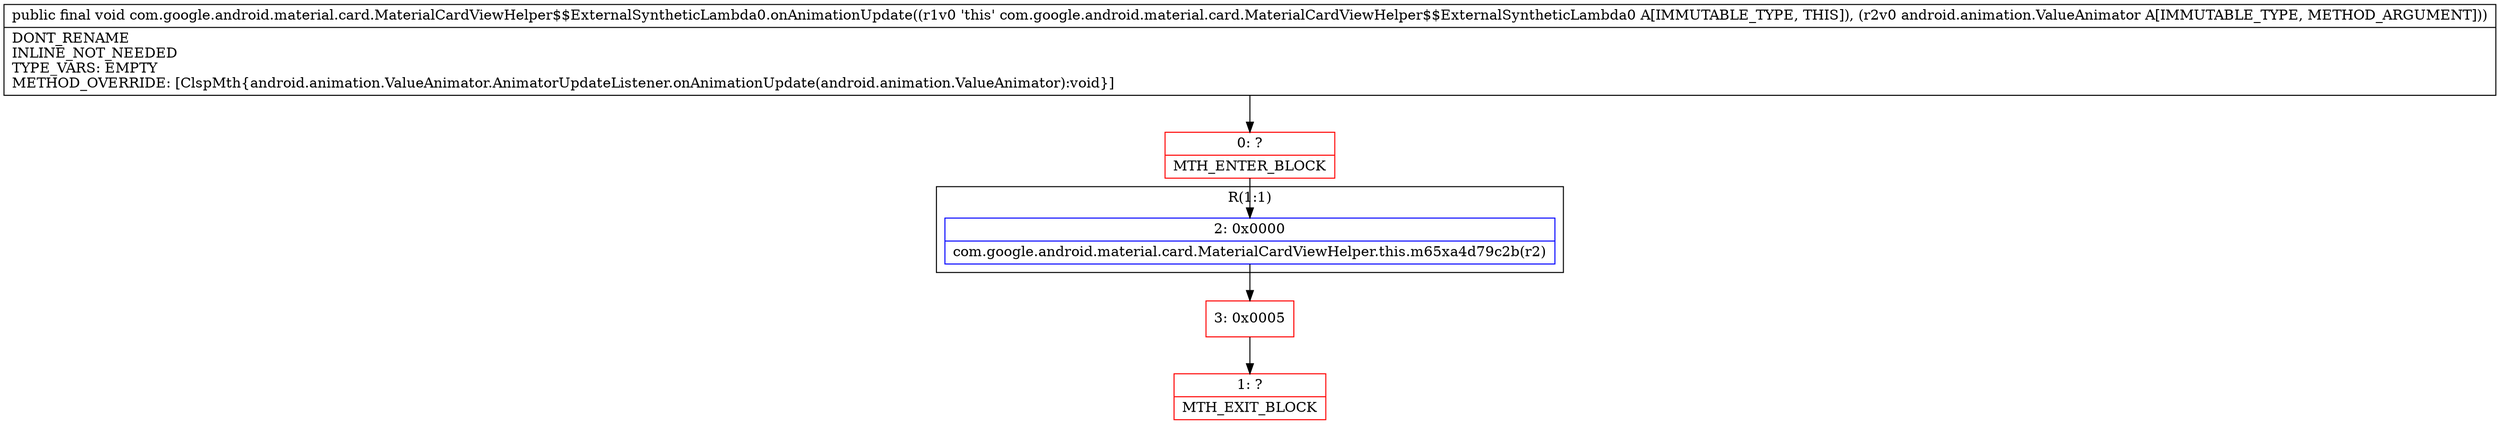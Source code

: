 digraph "CFG forcom.google.android.material.card.MaterialCardViewHelper$$ExternalSyntheticLambda0.onAnimationUpdate(Landroid\/animation\/ValueAnimator;)V" {
subgraph cluster_Region_1316485448 {
label = "R(1:1)";
node [shape=record,color=blue];
Node_2 [shape=record,label="{2\:\ 0x0000|com.google.android.material.card.MaterialCardViewHelper.this.m65xa4d79c2b(r2)\l}"];
}
Node_0 [shape=record,color=red,label="{0\:\ ?|MTH_ENTER_BLOCK\l}"];
Node_3 [shape=record,color=red,label="{3\:\ 0x0005}"];
Node_1 [shape=record,color=red,label="{1\:\ ?|MTH_EXIT_BLOCK\l}"];
MethodNode[shape=record,label="{public final void com.google.android.material.card.MaterialCardViewHelper$$ExternalSyntheticLambda0.onAnimationUpdate((r1v0 'this' com.google.android.material.card.MaterialCardViewHelper$$ExternalSyntheticLambda0 A[IMMUTABLE_TYPE, THIS]), (r2v0 android.animation.ValueAnimator A[IMMUTABLE_TYPE, METHOD_ARGUMENT]))  | DONT_RENAME\lINLINE_NOT_NEEDED\lTYPE_VARS: EMPTY\lMETHOD_OVERRIDE: [ClspMth\{android.animation.ValueAnimator.AnimatorUpdateListener.onAnimationUpdate(android.animation.ValueAnimator):void\}]\l}"];
MethodNode -> Node_0;Node_2 -> Node_3;
Node_0 -> Node_2;
Node_3 -> Node_1;
}

